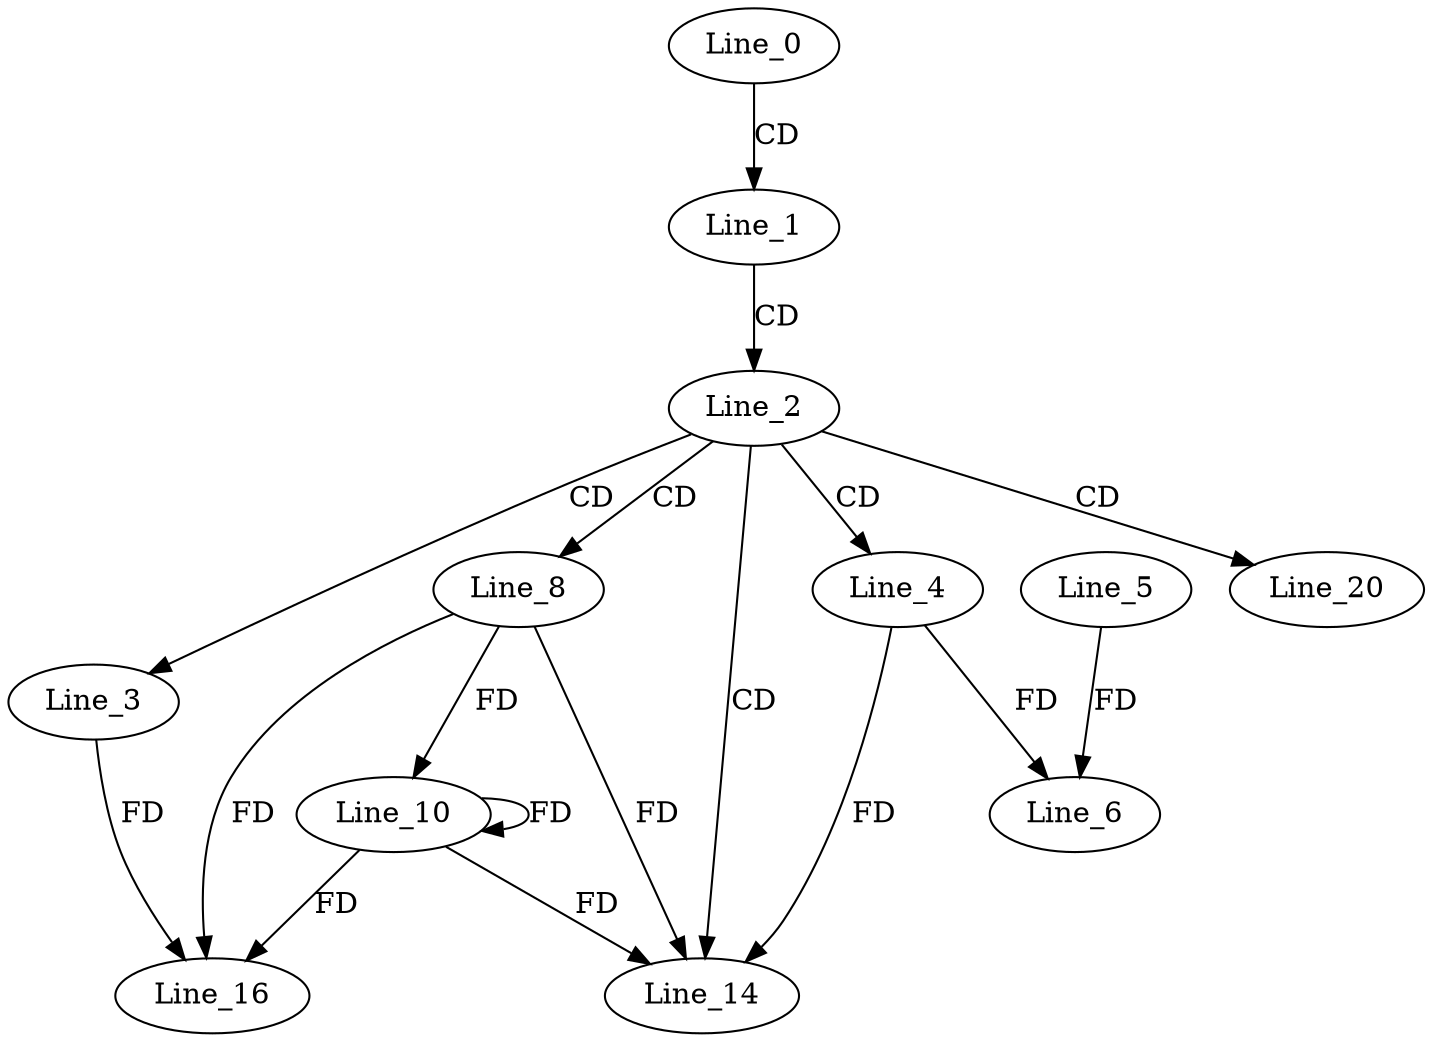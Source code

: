 digraph G {
  Line_0;
  Line_1;
  Line_2;
  Line_3;
  Line_4;
  Line_6;
  Line_5;
  Line_8;
  Line_10;
  Line_10;
  Line_14;
  Line_14;
  Line_16;
  Line_20;
  Line_0 -> Line_1 [ label="CD" ];
  Line_1 -> Line_2 [ label="CD" ];
  Line_2 -> Line_3 [ label="CD" ];
  Line_2 -> Line_4 [ label="CD" ];
  Line_4 -> Line_6 [ label="FD" ];
  Line_5 -> Line_6 [ label="FD" ];
  Line_2 -> Line_8 [ label="CD" ];
  Line_8 -> Line_10 [ label="FD" ];
  Line_10 -> Line_10 [ label="FD" ];
  Line_2 -> Line_14 [ label="CD" ];
  Line_8 -> Line_14 [ label="FD" ];
  Line_10 -> Line_14 [ label="FD" ];
  Line_4 -> Line_14 [ label="FD" ];
  Line_8 -> Line_16 [ label="FD" ];
  Line_10 -> Line_16 [ label="FD" ];
  Line_3 -> Line_16 [ label="FD" ];
  Line_2 -> Line_20 [ label="CD" ];
}
